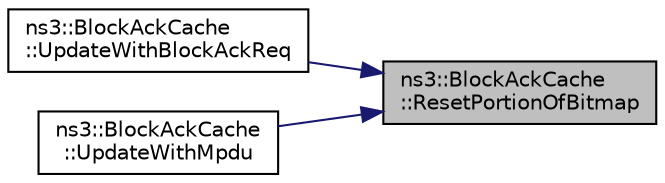 digraph "ns3::BlockAckCache::ResetPortionOfBitmap"
{
 // LATEX_PDF_SIZE
  edge [fontname="Helvetica",fontsize="10",labelfontname="Helvetica",labelfontsize="10"];
  node [fontname="Helvetica",fontsize="10",shape=record];
  rankdir="RL";
  Node1 [label="ns3::BlockAckCache\l::ResetPortionOfBitmap",height=0.2,width=0.4,color="black", fillcolor="grey75", style="filled", fontcolor="black",tooltip="Reset portion of bitmap function."];
  Node1 -> Node2 [dir="back",color="midnightblue",fontsize="10",style="solid",fontname="Helvetica"];
  Node2 [label="ns3::BlockAckCache\l::UpdateWithBlockAckReq",height=0.2,width=0.4,color="black", fillcolor="white", style="filled",URL="$classns3_1_1_block_ack_cache.html#a269acd2840aa5d8eda4ae61ad6e9f441",tooltip="Update with block ack request function."];
  Node1 -> Node3 [dir="back",color="midnightblue",fontsize="10",style="solid",fontname="Helvetica"];
  Node3 [label="ns3::BlockAckCache\l::UpdateWithMpdu",height=0.2,width=0.4,color="black", fillcolor="white", style="filled",URL="$classns3_1_1_block_ack_cache.html#ad53e955bbd3e58e1833a90894e67e6eb",tooltip="Update with MPDU function."];
}
